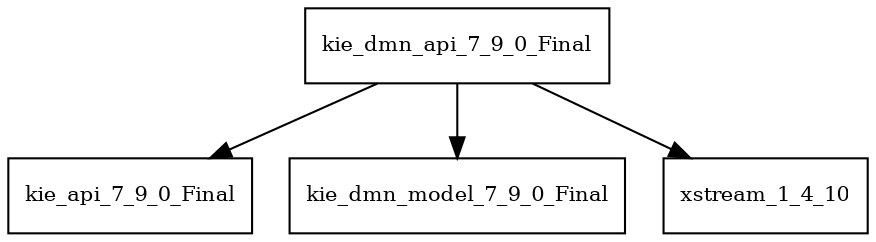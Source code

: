digraph kie_dmn_api_7_9_0_Final_dependencies {
  node [shape = box, fontsize=10.0];
  kie_dmn_api_7_9_0_Final -> kie_api_7_9_0_Final;
  kie_dmn_api_7_9_0_Final -> kie_dmn_model_7_9_0_Final;
  kie_dmn_api_7_9_0_Final -> xstream_1_4_10;
}
